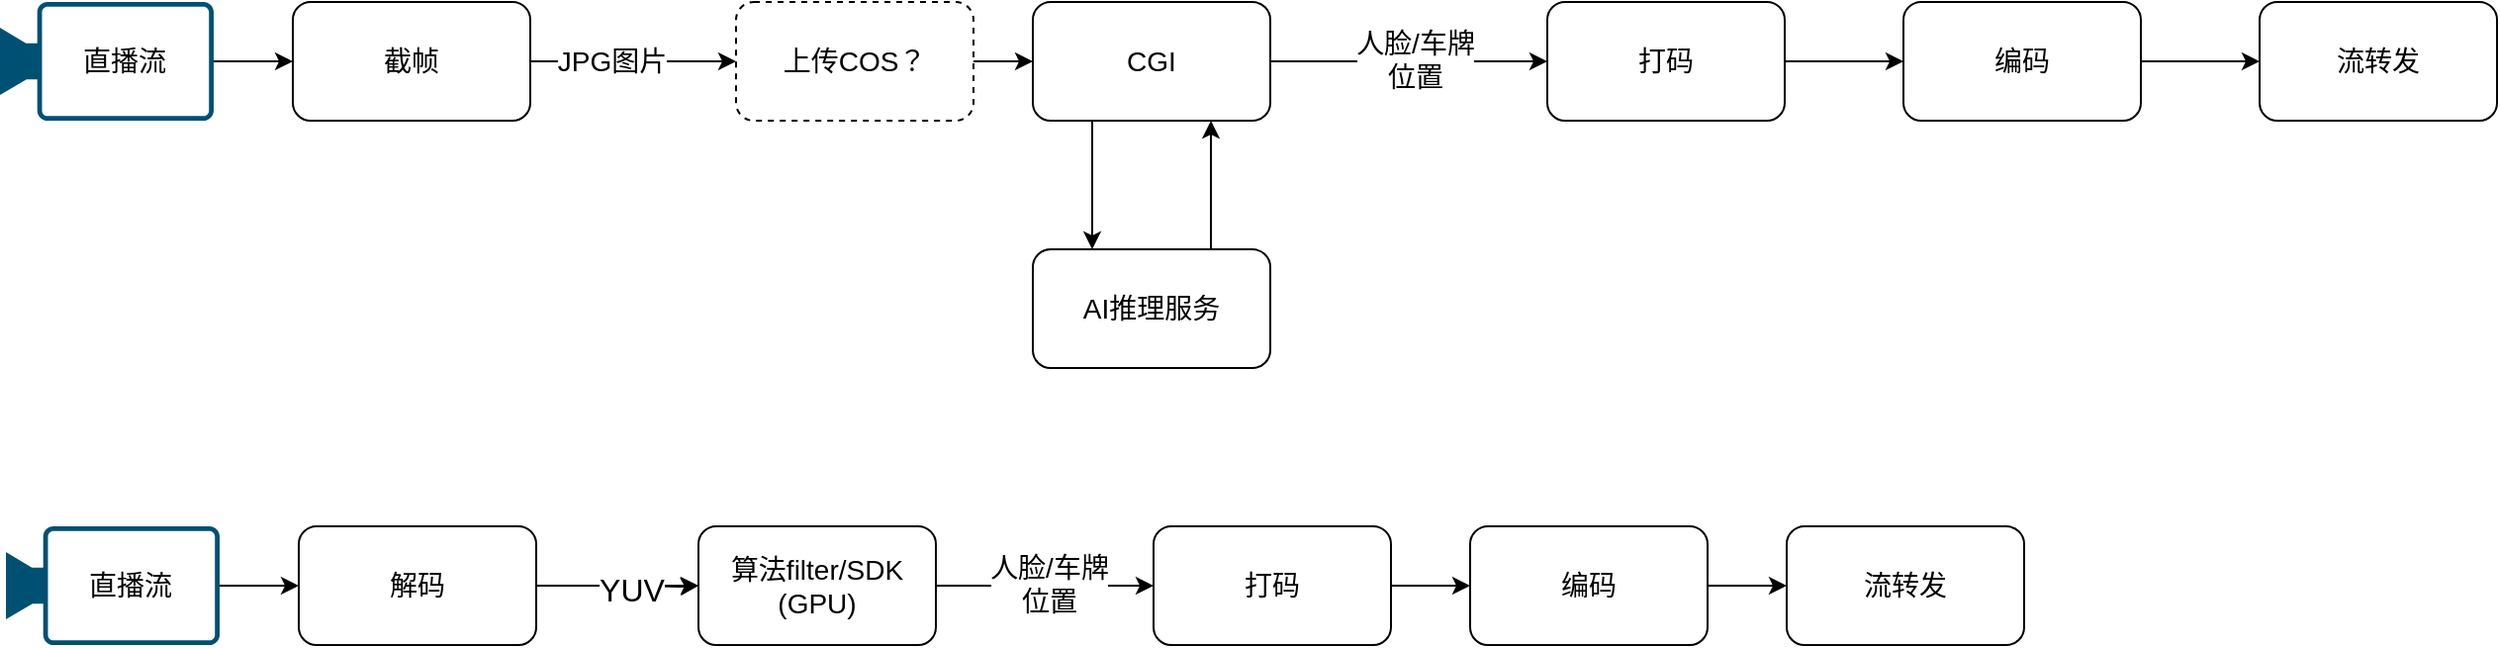 <mxfile version="22.1.18" type="github">
  <diagram name="Page-1" id="tlXJvN0K6t1u7c-1Ew1d">
    <mxGraphModel dx="2074" dy="1146" grid="1" gridSize="10" guides="1" tooltips="1" connect="1" arrows="1" fold="1" page="1" pageScale="1" pageWidth="850" pageHeight="1100" math="0" shadow="0">
      <root>
        <mxCell id="0" />
        <mxCell id="1" parent="0" />
        <mxCell id="2n-cKGP6HSaAaDGHB_0G-1" value="直播流" style="rounded=0;whiteSpace=wrap;html=1;strokeColor=none;fontSize=14;" vertex="1" parent="1">
          <mxGeometry x="80" y="310" width="50" height="50" as="geometry" />
        </mxCell>
        <mxCell id="2n-cKGP6HSaAaDGHB_0G-2" value="" style="edgeStyle=orthogonalEdgeStyle;rounded=0;orthogonalLoop=1;jettySize=auto;html=1;fontSize=14;" edge="1" parent="1" source="2n-cKGP6HSaAaDGHB_0G-12" target="2n-cKGP6HSaAaDGHB_0G-9">
          <mxGeometry relative="1" as="geometry" />
        </mxCell>
        <mxCell id="2n-cKGP6HSaAaDGHB_0G-3" value="截帧" style="rounded=1;whiteSpace=wrap;html=1;fontSize=14;" vertex="1" parent="1">
          <mxGeometry x="190" y="305" width="120" height="60" as="geometry" />
        </mxCell>
        <mxCell id="2n-cKGP6HSaAaDGHB_0G-4" value="" style="edgeStyle=orthogonalEdgeStyle;rounded=0;orthogonalLoop=1;jettySize=auto;html=1;fontSize=14;" edge="1" parent="1" source="2n-cKGP6HSaAaDGHB_0G-5" target="2n-cKGP6HSaAaDGHB_0G-3">
          <mxGeometry relative="1" as="geometry" />
        </mxCell>
        <mxCell id="2n-cKGP6HSaAaDGHB_0G-5" value="" style="points=[[0,0.5,0],[0.19,0.02,0],[0.59,0,0],[0.985,0.02,0],[1,0.5,0],[0.985,0.98,0],[0.59,1,0],[0.19,0.98,0]];verticalLabelPosition=bottom;sketch=0;html=1;verticalAlign=top;aspect=fixed;align=center;pointerEvents=1;shape=mxgraph.cisco19.camera;fillColor=#005073;strokeColor=none;fontSize=14;" vertex="1" parent="1">
          <mxGeometry x="42" y="305" width="108" height="60" as="geometry" />
        </mxCell>
        <mxCell id="2n-cKGP6HSaAaDGHB_0G-6" value="" style="edgeStyle=orthogonalEdgeStyle;rounded=0;orthogonalLoop=1;jettySize=auto;html=1;" edge="1" parent="1" source="2n-cKGP6HSaAaDGHB_0G-9" target="2n-cKGP6HSaAaDGHB_0G-13">
          <mxGeometry relative="1" as="geometry">
            <Array as="points">
              <mxPoint x="594" y="390" />
              <mxPoint x="594" y="390" />
            </Array>
          </mxGeometry>
        </mxCell>
        <mxCell id="2n-cKGP6HSaAaDGHB_0G-7" value="" style="edgeStyle=orthogonalEdgeStyle;rounded=0;orthogonalLoop=1;jettySize=auto;html=1;" edge="1" parent="1" source="2n-cKGP6HSaAaDGHB_0G-9" target="2n-cKGP6HSaAaDGHB_0G-15">
          <mxGeometry relative="1" as="geometry" />
        </mxCell>
        <mxCell id="2n-cKGP6HSaAaDGHB_0G-8" value="人脸/车牌&lt;br&gt;位置" style="edgeLabel;html=1;align=center;verticalAlign=middle;resizable=0;points=[];fontSize=14;" vertex="1" connectable="0" parent="2n-cKGP6HSaAaDGHB_0G-7">
          <mxGeometry x="0.033" y="1" relative="1" as="geometry">
            <mxPoint as="offset" />
          </mxGeometry>
        </mxCell>
        <mxCell id="2n-cKGP6HSaAaDGHB_0G-9" value="CGI" style="whiteSpace=wrap;html=1;rounded=1;fontSize=14;" vertex="1" parent="1">
          <mxGeometry x="564" y="305" width="120" height="60" as="geometry" />
        </mxCell>
        <mxCell id="2n-cKGP6HSaAaDGHB_0G-10" value="" style="edgeStyle=orthogonalEdgeStyle;rounded=0;orthogonalLoop=1;jettySize=auto;html=1;fontSize=14;" edge="1" parent="1" source="2n-cKGP6HSaAaDGHB_0G-3" target="2n-cKGP6HSaAaDGHB_0G-12">
          <mxGeometry relative="1" as="geometry">
            <mxPoint x="340" y="335" as="sourcePoint" />
            <mxPoint x="500" y="335" as="targetPoint" />
          </mxGeometry>
        </mxCell>
        <mxCell id="2n-cKGP6HSaAaDGHB_0G-11" value="JPG图片" style="edgeLabel;html=1;align=center;verticalAlign=middle;resizable=0;points=[];fontSize=14;" vertex="1" connectable="0" parent="2n-cKGP6HSaAaDGHB_0G-10">
          <mxGeometry x="-0.211" relative="1" as="geometry">
            <mxPoint as="offset" />
          </mxGeometry>
        </mxCell>
        <mxCell id="2n-cKGP6HSaAaDGHB_0G-12" value="上传COS？" style="whiteSpace=wrap;html=1;rounded=1;dashed=1;fontSize=14;" vertex="1" parent="1">
          <mxGeometry x="414" y="305" width="120" height="60" as="geometry" />
        </mxCell>
        <mxCell id="2n-cKGP6HSaAaDGHB_0G-13" value="AI推理服务" style="whiteSpace=wrap;html=1;rounded=1;fontSize=14;" vertex="1" parent="1">
          <mxGeometry x="564" y="430" width="120" height="60" as="geometry" />
        </mxCell>
        <mxCell id="2n-cKGP6HSaAaDGHB_0G-14" value="" style="edgeStyle=orthogonalEdgeStyle;rounded=0;orthogonalLoop=1;jettySize=auto;html=1;" edge="1" parent="1" source="2n-cKGP6HSaAaDGHB_0G-15" target="2n-cKGP6HSaAaDGHB_0G-18">
          <mxGeometry relative="1" as="geometry" />
        </mxCell>
        <mxCell id="2n-cKGP6HSaAaDGHB_0G-15" value="打码" style="whiteSpace=wrap;html=1;rounded=1;fontSize=14;" vertex="1" parent="1">
          <mxGeometry x="824" y="305" width="120" height="60" as="geometry" />
        </mxCell>
        <mxCell id="2n-cKGP6HSaAaDGHB_0G-16" value="" style="edgeStyle=orthogonalEdgeStyle;rounded=0;orthogonalLoop=1;jettySize=auto;html=1;exitX=0.75;exitY=0;exitDx=0;exitDy=0;entryX=0.75;entryY=1;entryDx=0;entryDy=0;" edge="1" parent="1" source="2n-cKGP6HSaAaDGHB_0G-13" target="2n-cKGP6HSaAaDGHB_0G-9">
          <mxGeometry relative="1" as="geometry">
            <mxPoint x="584" y="570" as="sourcePoint" />
            <mxPoint x="604" y="440" as="targetPoint" />
            <Array as="points" />
          </mxGeometry>
        </mxCell>
        <mxCell id="2n-cKGP6HSaAaDGHB_0G-17" value="" style="edgeStyle=orthogonalEdgeStyle;rounded=0;orthogonalLoop=1;jettySize=auto;html=1;" edge="1" parent="1" source="2n-cKGP6HSaAaDGHB_0G-18" target="2n-cKGP6HSaAaDGHB_0G-19">
          <mxGeometry relative="1" as="geometry" />
        </mxCell>
        <mxCell id="2n-cKGP6HSaAaDGHB_0G-18" value="编码" style="whiteSpace=wrap;html=1;rounded=1;fontSize=14;" vertex="1" parent="1">
          <mxGeometry x="1004" y="305" width="120" height="60" as="geometry" />
        </mxCell>
        <mxCell id="2n-cKGP6HSaAaDGHB_0G-19" value="流转发" style="whiteSpace=wrap;html=1;rounded=1;fontSize=14;" vertex="1" parent="1">
          <mxGeometry x="1184" y="305" width="120" height="60" as="geometry" />
        </mxCell>
        <mxCell id="2n-cKGP6HSaAaDGHB_0G-20" value="直播流" style="rounded=0;whiteSpace=wrap;html=1;strokeColor=none;fontSize=14;" vertex="1" parent="1">
          <mxGeometry x="83" y="575" width="50" height="50" as="geometry" />
        </mxCell>
        <mxCell id="2n-cKGP6HSaAaDGHB_0G-21" value="" style="edgeStyle=orthogonalEdgeStyle;rounded=0;orthogonalLoop=1;jettySize=auto;html=1;fontSize=14;" edge="1" parent="1" target="2n-cKGP6HSaAaDGHB_0G-27">
          <mxGeometry relative="1" as="geometry">
            <mxPoint x="365" y="600" as="sourcePoint" />
          </mxGeometry>
        </mxCell>
        <mxCell id="2n-cKGP6HSaAaDGHB_0G-22" value="解码" style="rounded=1;whiteSpace=wrap;html=1;fontSize=14;" vertex="1" parent="1">
          <mxGeometry x="193" y="570" width="120" height="60" as="geometry" />
        </mxCell>
        <mxCell id="2n-cKGP6HSaAaDGHB_0G-23" value="" style="edgeStyle=orthogonalEdgeStyle;rounded=0;orthogonalLoop=1;jettySize=auto;html=1;fontSize=14;" edge="1" parent="1" source="2n-cKGP6HSaAaDGHB_0G-24" target="2n-cKGP6HSaAaDGHB_0G-22">
          <mxGeometry relative="1" as="geometry" />
        </mxCell>
        <mxCell id="2n-cKGP6HSaAaDGHB_0G-24" value="" style="points=[[0,0.5,0],[0.19,0.02,0],[0.59,0,0],[0.985,0.02,0],[1,0.5,0],[0.985,0.98,0],[0.59,1,0],[0.19,0.98,0]];verticalLabelPosition=bottom;sketch=0;html=1;verticalAlign=top;aspect=fixed;align=center;pointerEvents=1;shape=mxgraph.cisco19.camera;fillColor=#005073;strokeColor=none;fontSize=14;" vertex="1" parent="1">
          <mxGeometry x="45" y="570" width="108" height="60" as="geometry" />
        </mxCell>
        <mxCell id="2n-cKGP6HSaAaDGHB_0G-25" value="" style="edgeStyle=orthogonalEdgeStyle;rounded=0;orthogonalLoop=1;jettySize=auto;html=1;" edge="1" parent="1" source="2n-cKGP6HSaAaDGHB_0G-27" target="2n-cKGP6HSaAaDGHB_0G-31">
          <mxGeometry relative="1" as="geometry" />
        </mxCell>
        <mxCell id="2n-cKGP6HSaAaDGHB_0G-26" value="人脸/车牌&lt;br&gt;位置" style="edgeLabel;html=1;align=center;verticalAlign=middle;resizable=0;points=[];fontSize=14;" vertex="1" connectable="0" parent="2n-cKGP6HSaAaDGHB_0G-25">
          <mxGeometry x="0.033" y="1" relative="1" as="geometry">
            <mxPoint as="offset" />
          </mxGeometry>
        </mxCell>
        <mxCell id="2n-cKGP6HSaAaDGHB_0G-27" value="算法filter/SDK&lt;br&gt;(GPU)" style="whiteSpace=wrap;html=1;rounded=1;fontSize=14;" vertex="1" parent="1">
          <mxGeometry x="395" y="570" width="120" height="60" as="geometry" />
        </mxCell>
        <mxCell id="2n-cKGP6HSaAaDGHB_0G-28" value="" style="edgeStyle=orthogonalEdgeStyle;rounded=0;orthogonalLoop=1;jettySize=auto;html=1;fontSize=14;entryX=0;entryY=0.5;entryDx=0;entryDy=0;" edge="1" parent="1" source="2n-cKGP6HSaAaDGHB_0G-22" target="2n-cKGP6HSaAaDGHB_0G-27">
          <mxGeometry relative="1" as="geometry">
            <mxPoint x="343" y="600" as="sourcePoint" />
            <mxPoint x="343" y="600" as="targetPoint" />
          </mxGeometry>
        </mxCell>
        <mxCell id="2n-cKGP6HSaAaDGHB_0G-29" value="YUV" style="edgeLabel;html=1;align=center;verticalAlign=middle;resizable=0;points=[];fontSize=16;" vertex="1" connectable="0" parent="2n-cKGP6HSaAaDGHB_0G-28">
          <mxGeometry x="0.167" y="-2" relative="1" as="geometry">
            <mxPoint as="offset" />
          </mxGeometry>
        </mxCell>
        <mxCell id="2n-cKGP6HSaAaDGHB_0G-30" value="" style="edgeStyle=orthogonalEdgeStyle;rounded=0;orthogonalLoop=1;jettySize=auto;html=1;" edge="1" parent="1" source="2n-cKGP6HSaAaDGHB_0G-31" target="2n-cKGP6HSaAaDGHB_0G-33">
          <mxGeometry relative="1" as="geometry" />
        </mxCell>
        <mxCell id="2n-cKGP6HSaAaDGHB_0G-31" value="打码" style="whiteSpace=wrap;html=1;rounded=1;fontSize=14;" vertex="1" parent="1">
          <mxGeometry x="625" y="570" width="120" height="60" as="geometry" />
        </mxCell>
        <mxCell id="2n-cKGP6HSaAaDGHB_0G-32" value="" style="edgeStyle=orthogonalEdgeStyle;rounded=0;orthogonalLoop=1;jettySize=auto;html=1;" edge="1" parent="1" source="2n-cKGP6HSaAaDGHB_0G-33" target="2n-cKGP6HSaAaDGHB_0G-34">
          <mxGeometry relative="1" as="geometry" />
        </mxCell>
        <mxCell id="2n-cKGP6HSaAaDGHB_0G-33" value="编码" style="whiteSpace=wrap;html=1;rounded=1;fontSize=14;" vertex="1" parent="1">
          <mxGeometry x="785" y="570" width="120" height="60" as="geometry" />
        </mxCell>
        <mxCell id="2n-cKGP6HSaAaDGHB_0G-34" value="流转发" style="whiteSpace=wrap;html=1;rounded=1;fontSize=14;" vertex="1" parent="1">
          <mxGeometry x="945" y="570" width="120" height="60" as="geometry" />
        </mxCell>
      </root>
    </mxGraphModel>
  </diagram>
</mxfile>
